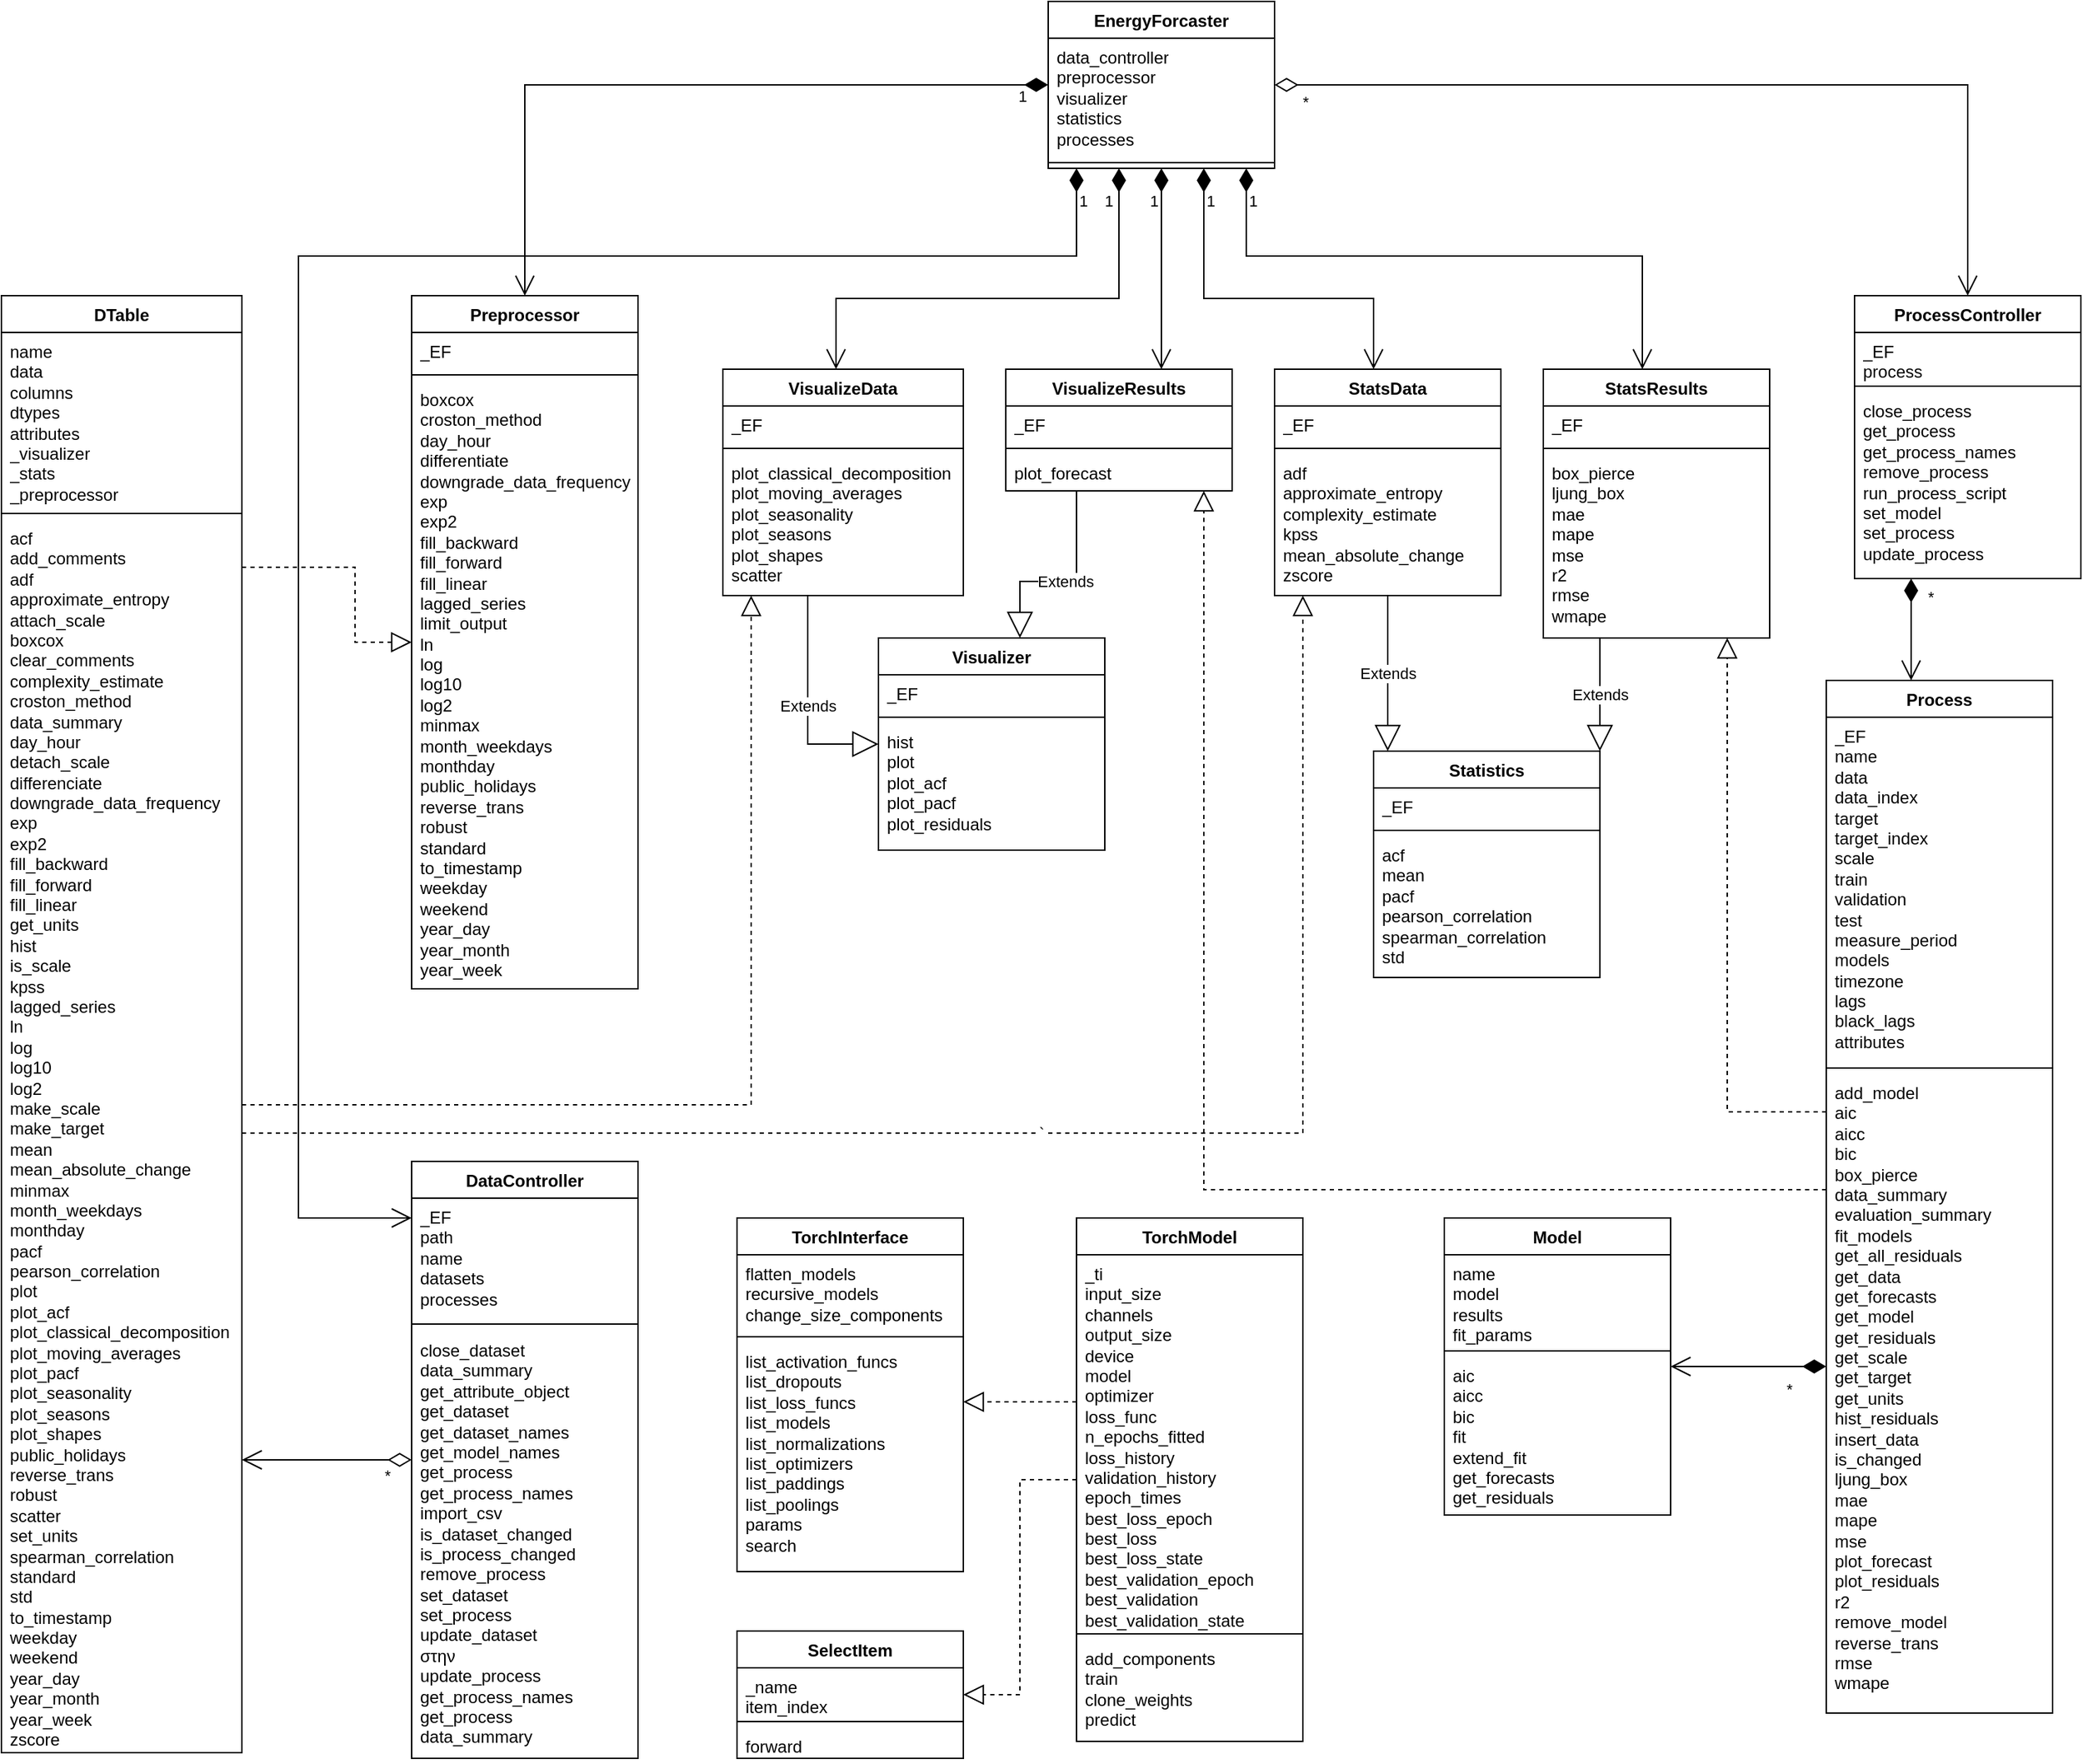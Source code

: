 <mxfile version="24.4.0" type="device">
  <diagram name="Page-1" id="c_1_GIPr5p8lcobKSvgJ">
    <mxGraphModel dx="2578" dy="2028" grid="1" gridSize="10" guides="1" tooltips="1" connect="1" arrows="1" fold="1" page="1" pageScale="1" pageWidth="850" pageHeight="1100" math="0" shadow="0">
      <root>
        <mxCell id="0" />
        <mxCell id="1" parent="0" />
        <mxCell id="y8huF5CCytRGG_Ypmc5D-1" value="EnergyForcaster" style="swimlane;fontStyle=1;align=center;verticalAlign=top;childLayout=stackLayout;horizontal=1;startSize=26;horizontalStack=0;resizeParent=1;resizeParentMax=0;resizeLast=0;collapsible=1;marginBottom=0;whiteSpace=wrap;html=1;" parent="1" vertex="1">
          <mxGeometry x="60" y="-130" width="160" height="118" as="geometry" />
        </mxCell>
        <mxCell id="y8huF5CCytRGG_Ypmc5D-2" value="data_controller&lt;br&gt;preprocessor&lt;br&gt;visualizer&lt;br&gt;statistics&lt;br&gt;processes" style="text;strokeColor=none;fillColor=none;align=left;verticalAlign=top;spacingLeft=4;spacingRight=4;overflow=hidden;rotatable=0;points=[[0,0.5],[1,0.5]];portConstraint=eastwest;whiteSpace=wrap;html=1;" parent="y8huF5CCytRGG_Ypmc5D-1" vertex="1">
          <mxGeometry y="26" width="160" height="84" as="geometry" />
        </mxCell>
        <mxCell id="y8huF5CCytRGG_Ypmc5D-3" value="" style="line;strokeWidth=1;fillColor=none;align=left;verticalAlign=middle;spacingTop=-1;spacingLeft=3;spacingRight=3;rotatable=0;labelPosition=right;points=[];portConstraint=eastwest;strokeColor=inherit;" parent="y8huF5CCytRGG_Ypmc5D-1" vertex="1">
          <mxGeometry y="110" width="160" height="8" as="geometry" />
        </mxCell>
        <mxCell id="y8huF5CCytRGG_Ypmc5D-29" value="Preprocessor" style="swimlane;fontStyle=1;align=center;verticalAlign=top;childLayout=stackLayout;horizontal=1;startSize=26;horizontalStack=0;resizeParent=1;resizeParentMax=0;resizeLast=0;collapsible=1;marginBottom=0;whiteSpace=wrap;html=1;" parent="1" vertex="1">
          <mxGeometry x="-390" y="78" width="160" height="490" as="geometry" />
        </mxCell>
        <mxCell id="y8huF5CCytRGG_Ypmc5D-30" value="_EF" style="text;strokeColor=none;fillColor=none;align=left;verticalAlign=top;spacingLeft=4;spacingRight=4;overflow=hidden;rotatable=0;points=[[0,0.5],[1,0.5]];portConstraint=eastwest;whiteSpace=wrap;html=1;" parent="y8huF5CCytRGG_Ypmc5D-29" vertex="1">
          <mxGeometry y="26" width="160" height="26" as="geometry" />
        </mxCell>
        <mxCell id="y8huF5CCytRGG_Ypmc5D-31" value="" style="line;strokeWidth=1;fillColor=none;align=left;verticalAlign=middle;spacingTop=-1;spacingLeft=3;spacingRight=3;rotatable=0;labelPosition=right;points=[];portConstraint=eastwest;strokeColor=inherit;" parent="y8huF5CCytRGG_Ypmc5D-29" vertex="1">
          <mxGeometry y="52" width="160" height="8" as="geometry" />
        </mxCell>
        <mxCell id="y8huF5CCytRGG_Ypmc5D-32" value="boxcox&lt;br&gt;croston_method&lt;br&gt;day_hour&lt;br&gt;differentiate&lt;br&gt;downgrade_data_frequency&lt;br&gt;exp&lt;br&gt;exp2&lt;br&gt;fill_backward&lt;br&gt;fill_forward&lt;br&gt;fill_linear&lt;br&gt;lagged_series&lt;br&gt;limit_output&lt;br&gt;ln&lt;br&gt;log&lt;br&gt;log10&lt;br&gt;log2&lt;br&gt;minmax&lt;br&gt;month_weekdays&lt;br&gt;monthday&lt;br&gt;public_holidays&lt;br&gt;reverse_trans&lt;br&gt;robust&lt;br&gt;standard&lt;br&gt;to_timestamp&lt;br&gt;weekday&lt;br&gt;weekend&lt;br&gt;year_day&lt;br&gt;year_month&lt;br&gt;year_week" style="text;strokeColor=none;fillColor=none;align=left;verticalAlign=top;spacingLeft=4;spacingRight=4;overflow=hidden;rotatable=0;points=[[0,0.5],[1,0.5]];portConstraint=eastwest;whiteSpace=wrap;html=1;" parent="y8huF5CCytRGG_Ypmc5D-29" vertex="1">
          <mxGeometry y="60" width="160" height="430" as="geometry" />
        </mxCell>
        <mxCell id="y8huF5CCytRGG_Ypmc5D-33" value="Model" style="swimlane;fontStyle=1;align=center;verticalAlign=top;childLayout=stackLayout;horizontal=1;startSize=26;horizontalStack=0;resizeParent=1;resizeParentMax=0;resizeLast=0;collapsible=1;marginBottom=0;whiteSpace=wrap;html=1;" parent="1" vertex="1">
          <mxGeometry x="340" y="730" width="160" height="210" as="geometry" />
        </mxCell>
        <mxCell id="y8huF5CCytRGG_Ypmc5D-34" value="name&lt;br&gt;model&lt;br&gt;results&lt;br&gt;fit_params" style="text;strokeColor=none;fillColor=none;align=left;verticalAlign=top;spacingLeft=4;spacingRight=4;overflow=hidden;rotatable=0;points=[[0,0.5],[1,0.5]];portConstraint=eastwest;whiteSpace=wrap;html=1;" parent="y8huF5CCytRGG_Ypmc5D-33" vertex="1">
          <mxGeometry y="26" width="160" height="64" as="geometry" />
        </mxCell>
        <mxCell id="y8huF5CCytRGG_Ypmc5D-35" value="" style="line;strokeWidth=1;fillColor=none;align=left;verticalAlign=middle;spacingTop=-1;spacingLeft=3;spacingRight=3;rotatable=0;labelPosition=right;points=[];portConstraint=eastwest;strokeColor=inherit;" parent="y8huF5CCytRGG_Ypmc5D-33" vertex="1">
          <mxGeometry y="90" width="160" height="8" as="geometry" />
        </mxCell>
        <mxCell id="y8huF5CCytRGG_Ypmc5D-36" value="aic&lt;br&gt;aicc&lt;br&gt;bic&lt;br&gt;fit&lt;br&gt;extend_fit&lt;br&gt;get_forecasts&lt;br&gt;get_residuals" style="text;strokeColor=none;fillColor=none;align=left;verticalAlign=top;spacingLeft=4;spacingRight=4;overflow=hidden;rotatable=0;points=[[0,0.5],[1,0.5]];portConstraint=eastwest;whiteSpace=wrap;html=1;" parent="y8huF5CCytRGG_Ypmc5D-33" vertex="1">
          <mxGeometry y="98" width="160" height="112" as="geometry" />
        </mxCell>
        <mxCell id="y8huF5CCytRGG_Ypmc5D-37" value="Visualizer" style="swimlane;fontStyle=1;align=center;verticalAlign=top;childLayout=stackLayout;horizontal=1;startSize=26;horizontalStack=0;resizeParent=1;resizeParentMax=0;resizeLast=0;collapsible=1;marginBottom=0;whiteSpace=wrap;html=1;" parent="1" vertex="1">
          <mxGeometry x="-60" y="320" width="160" height="150" as="geometry" />
        </mxCell>
        <mxCell id="y8huF5CCytRGG_Ypmc5D-38" value="_EF" style="text;strokeColor=none;fillColor=none;align=left;verticalAlign=top;spacingLeft=4;spacingRight=4;overflow=hidden;rotatable=0;points=[[0,0.5],[1,0.5]];portConstraint=eastwest;whiteSpace=wrap;html=1;" parent="y8huF5CCytRGG_Ypmc5D-37" vertex="1">
          <mxGeometry y="26" width="160" height="26" as="geometry" />
        </mxCell>
        <mxCell id="y8huF5CCytRGG_Ypmc5D-39" value="" style="line;strokeWidth=1;fillColor=none;align=left;verticalAlign=middle;spacingTop=-1;spacingLeft=3;spacingRight=3;rotatable=0;labelPosition=right;points=[];portConstraint=eastwest;strokeColor=inherit;" parent="y8huF5CCytRGG_Ypmc5D-37" vertex="1">
          <mxGeometry y="52" width="160" height="8" as="geometry" />
        </mxCell>
        <mxCell id="y8huF5CCytRGG_Ypmc5D-40" value="hist&lt;br&gt;plot&lt;br&gt;plot_acf&lt;br&gt;plot_pacf&lt;br&gt;plot_residuals" style="text;strokeColor=none;fillColor=none;align=left;verticalAlign=top;spacingLeft=4;spacingRight=4;overflow=hidden;rotatable=0;points=[[0,0.5],[1,0.5]];portConstraint=eastwest;whiteSpace=wrap;html=1;" parent="y8huF5CCytRGG_Ypmc5D-37" vertex="1">
          <mxGeometry y="60" width="160" height="90" as="geometry" />
        </mxCell>
        <mxCell id="y8huF5CCytRGG_Ypmc5D-41" value="ProcessController" style="swimlane;fontStyle=1;align=center;verticalAlign=top;childLayout=stackLayout;horizontal=1;startSize=26;horizontalStack=0;resizeParent=1;resizeParentMax=0;resizeLast=0;collapsible=1;marginBottom=0;whiteSpace=wrap;html=1;" parent="1" vertex="1">
          <mxGeometry x="630" y="78" width="160" height="200" as="geometry" />
        </mxCell>
        <mxCell id="y8huF5CCytRGG_Ypmc5D-42" value="&lt;div&gt;_EF&lt;/div&gt;&lt;div&gt;process&lt;br&gt;&lt;/div&gt;" style="text;strokeColor=none;fillColor=none;align=left;verticalAlign=top;spacingLeft=4;spacingRight=4;overflow=hidden;rotatable=0;points=[[0,0.5],[1,0.5]];portConstraint=eastwest;whiteSpace=wrap;html=1;" parent="y8huF5CCytRGG_Ypmc5D-41" vertex="1">
          <mxGeometry y="26" width="160" height="34" as="geometry" />
        </mxCell>
        <mxCell id="y8huF5CCytRGG_Ypmc5D-43" value="" style="line;strokeWidth=1;fillColor=none;align=left;verticalAlign=middle;spacingTop=-1;spacingLeft=3;spacingRight=3;rotatable=0;labelPosition=right;points=[];portConstraint=eastwest;strokeColor=inherit;" parent="y8huF5CCytRGG_Ypmc5D-41" vertex="1">
          <mxGeometry y="60" width="160" height="8" as="geometry" />
        </mxCell>
        <mxCell id="y8huF5CCytRGG_Ypmc5D-44" value="close_process&lt;br&gt;get_process&lt;br&gt;get_process_names&lt;br&gt;remove_process&lt;br&gt;run_process_script&lt;br&gt;set_model&lt;br&gt;set_process&lt;br&gt;update_process" style="text;strokeColor=none;fillColor=none;align=left;verticalAlign=top;spacingLeft=4;spacingRight=4;overflow=hidden;rotatable=0;points=[[0,0.5],[1,0.5]];portConstraint=eastwest;whiteSpace=wrap;html=1;" parent="y8huF5CCytRGG_Ypmc5D-41" vertex="1">
          <mxGeometry y="68" width="160" height="132" as="geometry" />
        </mxCell>
        <mxCell id="y8huF5CCytRGG_Ypmc5D-45" value="DataController" style="swimlane;fontStyle=1;align=center;verticalAlign=top;childLayout=stackLayout;horizontal=1;startSize=26;horizontalStack=0;resizeParent=1;resizeParentMax=0;resizeLast=0;collapsible=1;marginBottom=0;whiteSpace=wrap;html=1;" parent="1" vertex="1">
          <mxGeometry x="-390" y="690" width="160" height="422" as="geometry" />
        </mxCell>
        <mxCell id="y8huF5CCytRGG_Ypmc5D-46" value="_EF&amp;nbsp;&amp;nbsp;&amp;nbsp;&amp;nbsp;&amp;nbsp;&amp;nbsp;&amp;nbsp;&amp;nbsp;&amp;nbsp;&amp;nbsp;&amp;nbsp;&amp;nbsp;&amp;nbsp;&amp;nbsp;&amp;nbsp;&amp;nbsp;&amp;nbsp;&amp;nbsp;&amp;nbsp;&amp;nbsp;&amp;nbsp;&amp;nbsp;&amp;nbsp;&amp;nbsp;&amp;nbsp;&amp;nbsp;&amp;nbsp;&amp;nbsp;&amp;nbsp;&amp;nbsp;&amp;nbsp;&amp;nbsp;&amp;nbsp;&amp;nbsp;&amp;nbsp;&amp;nbsp; &lt;br&gt;path&amp;nbsp;&amp;nbsp;&amp;nbsp;&amp;nbsp;&amp;nbsp;&amp;nbsp;&amp;nbsp;&amp;nbsp;&amp;nbsp;&amp;nbsp;&amp;nbsp;&amp;nbsp;&amp;nbsp;&amp;nbsp;&amp;nbsp;&amp;nbsp;&amp;nbsp;&amp;nbsp;&amp;nbsp;&amp;nbsp;&amp;nbsp;&amp;nbsp;&amp;nbsp;&amp;nbsp;&amp;nbsp;&amp;nbsp;&amp;nbsp;&amp;nbsp;&amp;nbsp;&amp;nbsp;&amp;nbsp;&amp;nbsp;&amp;nbsp;&amp;nbsp;&amp;nbsp; &lt;br&gt;name&amp;nbsp;&amp;nbsp;&amp;nbsp;&amp;nbsp;&amp;nbsp;&amp;nbsp;&amp;nbsp;&amp;nbsp;&amp;nbsp;&amp;nbsp;&amp;nbsp;&amp;nbsp;&amp;nbsp;&amp;nbsp;&amp;nbsp;&amp;nbsp;&amp;nbsp;&amp;nbsp;&amp;nbsp;&amp;nbsp;&amp;nbsp;&amp;nbsp;&amp;nbsp;&amp;nbsp;&amp;nbsp;&amp;nbsp;&amp;nbsp;&amp;nbsp;&amp;nbsp;&amp;nbsp;&amp;nbsp;&amp;nbsp;&amp;nbsp; &lt;br&gt;datasets&amp;nbsp;&amp;nbsp;&amp;nbsp;&amp;nbsp;&amp;nbsp;&amp;nbsp;&amp;nbsp;&amp;nbsp;&amp;nbsp;&amp;nbsp;&amp;nbsp;&amp;nbsp;&amp;nbsp;&amp;nbsp;&amp;nbsp;&amp;nbsp;&amp;nbsp;&amp;nbsp;&amp;nbsp;&amp;nbsp;&amp;nbsp;&amp;nbsp;&amp;nbsp;&amp;nbsp;&amp;nbsp;&amp;nbsp;&amp;nbsp;&amp;nbsp; &lt;br&gt;processes" style="text;strokeColor=none;fillColor=none;align=left;verticalAlign=top;spacingLeft=4;spacingRight=4;overflow=hidden;rotatable=0;points=[[0,0.5],[1,0.5]];portConstraint=eastwest;whiteSpace=wrap;html=1;" parent="y8huF5CCytRGG_Ypmc5D-45" vertex="1">
          <mxGeometry y="26" width="160" height="84" as="geometry" />
        </mxCell>
        <mxCell id="y8huF5CCytRGG_Ypmc5D-47" value="" style="line;strokeWidth=1;fillColor=none;align=left;verticalAlign=middle;spacingTop=-1;spacingLeft=3;spacingRight=3;rotatable=0;labelPosition=right;points=[];portConstraint=eastwest;strokeColor=inherit;" parent="y8huF5CCytRGG_Ypmc5D-45" vertex="1">
          <mxGeometry y="110" width="160" height="10" as="geometry" />
        </mxCell>
        <mxCell id="y8huF5CCytRGG_Ypmc5D-48" value="close_dataset&lt;br&gt;data_summary&lt;br&gt;get_attribute_object&lt;br&gt;get_dataset&lt;br&gt;get_dataset_names&lt;br&gt;get_model_names&lt;br&gt;get_process&lt;br&gt;get_process_names&lt;br&gt;import_csv&lt;br&gt;is_dataset_changed&lt;br&gt;is_process_changed&lt;br&gt;remove_process&lt;br&gt;set_dataset&lt;br&gt;set_process&lt;br&gt;update_dataset&lt;br&gt;στην&lt;br&gt;update_process&lt;br&gt;get_process_names&lt;br&gt;get_process&lt;br&gt;data_summary" style="text;strokeColor=none;fillColor=none;align=left;verticalAlign=top;spacingLeft=4;spacingRight=4;overflow=hidden;rotatable=0;points=[[0,0.5],[1,0.5]];portConstraint=eastwest;whiteSpace=wrap;html=1;" parent="y8huF5CCytRGG_Ypmc5D-45" vertex="1">
          <mxGeometry y="120" width="160" height="302" as="geometry" />
        </mxCell>
        <mxCell id="y8huF5CCytRGG_Ypmc5D-49" value="Statistics" style="swimlane;fontStyle=1;align=center;verticalAlign=top;childLayout=stackLayout;horizontal=1;startSize=26;horizontalStack=0;resizeParent=1;resizeParentMax=0;resizeLast=0;collapsible=1;marginBottom=0;whiteSpace=wrap;html=1;direction=east;" parent="1" vertex="1">
          <mxGeometry x="290" y="400" width="160" height="160" as="geometry" />
        </mxCell>
        <mxCell id="y8huF5CCytRGG_Ypmc5D-50" value="_EF" style="text;strokeColor=none;fillColor=none;align=left;verticalAlign=top;spacingLeft=4;spacingRight=4;overflow=hidden;rotatable=0;points=[[0,0.5],[1,0.5]];portConstraint=eastwest;whiteSpace=wrap;html=1;" parent="y8huF5CCytRGG_Ypmc5D-49" vertex="1">
          <mxGeometry y="26" width="160" height="26" as="geometry" />
        </mxCell>
        <mxCell id="y8huF5CCytRGG_Ypmc5D-51" value="" style="line;strokeWidth=1;fillColor=none;align=left;verticalAlign=middle;spacingTop=-1;spacingLeft=3;spacingRight=3;rotatable=0;labelPosition=right;points=[];portConstraint=eastwest;strokeColor=inherit;" parent="y8huF5CCytRGG_Ypmc5D-49" vertex="1">
          <mxGeometry y="52" width="160" height="8" as="geometry" />
        </mxCell>
        <mxCell id="y8huF5CCytRGG_Ypmc5D-52" value="acf&lt;br&gt;mean&lt;br&gt;pacf&lt;br&gt;pearson_correlation&lt;br&gt;spearman_correlation&lt;br&gt;std" style="text;strokeColor=none;fillColor=none;align=left;verticalAlign=top;spacingLeft=4;spacingRight=4;overflow=hidden;rotatable=0;points=[[0,0.5],[1,0.5]];portConstraint=eastwest;whiteSpace=wrap;html=1;" parent="y8huF5CCytRGG_Ypmc5D-49" vertex="1">
          <mxGeometry y="60" width="160" height="100" as="geometry" />
        </mxCell>
        <mxCell id="zQrfv8bIJo7Qn_12knz9-5" value="*" style="endArrow=open;html=1;endSize=12;startArrow=diamondThin;startSize=14;startFill=0;edgeStyle=orthogonalEdgeStyle;align=left;verticalAlign=bottom;rounded=0;" parent="1" source="y8huF5CCytRGG_Ypmc5D-1" target="y8huF5CCytRGG_Ypmc5D-41" edge="1">
          <mxGeometry x="-0.944" y="-21" relative="1" as="geometry">
            <mxPoint x="450" y="170" as="sourcePoint" />
            <mxPoint x="610" y="170" as="targetPoint" />
            <mxPoint as="offset" />
          </mxGeometry>
        </mxCell>
        <mxCell id="zQrfv8bIJo7Qn_12knz9-7" value="1" style="endArrow=open;html=1;endSize=12;startArrow=diamondThin;startSize=14;startFill=1;edgeStyle=orthogonalEdgeStyle;align=left;verticalAlign=bottom;rounded=0;" parent="1" source="y8huF5CCytRGG_Ypmc5D-1" target="y8huF5CCytRGG_Ypmc5D-45" edge="1">
          <mxGeometry x="-0.953" relative="1" as="geometry">
            <mxPoint x="10" y="62.5" as="sourcePoint" />
            <mxPoint x="-150" y="62.5" as="targetPoint" />
            <mxPoint as="offset" />
            <Array as="points">
              <mxPoint x="80" y="50" />
              <mxPoint x="-470" y="50" />
              <mxPoint x="-470" y="730" />
            </Array>
          </mxGeometry>
        </mxCell>
        <mxCell id="zQrfv8bIJo7Qn_12knz9-8" value="1" style="endArrow=open;html=1;endSize=12;startArrow=diamondThin;startSize=14;startFill=1;edgeStyle=orthogonalEdgeStyle;align=left;verticalAlign=bottom;rounded=0;" parent="1" source="y8huF5CCytRGG_Ypmc5D-1" target="zQrfv8bIJo7Qn_12knz9-11" edge="1">
          <mxGeometry x="-0.549" y="-10" relative="1" as="geometry">
            <mxPoint x="133.12" y="14.832" as="sourcePoint" />
            <mxPoint x="140" y="280" as="targetPoint" />
            <mxPoint as="offset" />
            <Array as="points">
              <mxPoint x="140" y="100" />
              <mxPoint x="140" y="100" />
            </Array>
          </mxGeometry>
        </mxCell>
        <mxCell id="zQrfv8bIJo7Qn_12knz9-9" value="1" style="endArrow=open;html=1;endSize=12;startArrow=diamondThin;startSize=14;startFill=1;edgeStyle=orthogonalEdgeStyle;align=left;verticalAlign=bottom;rounded=0;" parent="1" source="y8huF5CCytRGG_Ypmc5D-1" target="zQrfv8bIJo7Qn_12knz9-25" edge="1">
          <mxGeometry x="-0.814" y="-12" relative="1" as="geometry">
            <mxPoint x="112" y="-10" as="sourcePoint" />
            <mxPoint x="-60" y="280" as="targetPoint" />
            <mxPoint as="offset" />
            <Array as="points">
              <mxPoint x="110" y="80" />
              <mxPoint x="-90" y="80" />
            </Array>
          </mxGeometry>
        </mxCell>
        <mxCell id="zQrfv8bIJo7Qn_12knz9-10" value="&lt;div&gt;*&lt;/div&gt;" style="endArrow=open;html=1;endSize=12;startArrow=diamondThin;startSize=14;startFill=1;edgeStyle=orthogonalEdgeStyle;align=left;verticalAlign=bottom;rounded=0;" parent="1" source="O-K_cenwY4bgHKEasBOe-5" target="y8huF5CCytRGG_Ypmc5D-33" edge="1">
          <mxGeometry x="-0.455" y="25" relative="1" as="geometry">
            <mxPoint x="720" y="290" as="sourcePoint" />
            <mxPoint x="560" y="290" as="targetPoint" />
            <mxPoint as="offset" />
            <Array as="points">
              <mxPoint x="590" y="835" />
              <mxPoint x="590" y="835" />
            </Array>
          </mxGeometry>
        </mxCell>
        <mxCell id="zQrfv8bIJo7Qn_12knz9-11" value="VisualizeResults" style="swimlane;fontStyle=1;align=center;verticalAlign=top;childLayout=stackLayout;horizontal=1;startSize=26;horizontalStack=0;resizeParent=1;resizeParentMax=0;resizeLast=0;collapsible=1;marginBottom=0;whiteSpace=wrap;html=1;" parent="1" vertex="1">
          <mxGeometry x="30" y="130" width="160" height="86" as="geometry" />
        </mxCell>
        <mxCell id="zQrfv8bIJo7Qn_12knz9-12" value="_EF" style="text;strokeColor=none;fillColor=none;align=left;verticalAlign=top;spacingLeft=4;spacingRight=4;overflow=hidden;rotatable=0;points=[[0,0.5],[1,0.5]];portConstraint=eastwest;whiteSpace=wrap;html=1;" parent="zQrfv8bIJo7Qn_12knz9-11" vertex="1">
          <mxGeometry y="26" width="160" height="26" as="geometry" />
        </mxCell>
        <mxCell id="zQrfv8bIJo7Qn_12knz9-13" value="" style="line;strokeWidth=1;fillColor=none;align=left;verticalAlign=middle;spacingTop=-1;spacingLeft=3;spacingRight=3;rotatable=0;labelPosition=right;points=[];portConstraint=eastwest;strokeColor=inherit;" parent="zQrfv8bIJo7Qn_12knz9-11" vertex="1">
          <mxGeometry y="52" width="160" height="8" as="geometry" />
        </mxCell>
        <mxCell id="zQrfv8bIJo7Qn_12knz9-14" value="plot_forecast" style="text;strokeColor=none;fillColor=none;align=left;verticalAlign=top;spacingLeft=4;spacingRight=4;overflow=hidden;rotatable=0;points=[[0,0.5],[1,0.5]];portConstraint=eastwest;whiteSpace=wrap;html=1;" parent="zQrfv8bIJo7Qn_12knz9-11" vertex="1">
          <mxGeometry y="60" width="160" height="26" as="geometry" />
        </mxCell>
        <mxCell id="zQrfv8bIJo7Qn_12knz9-16" value="1" style="endArrow=open;html=1;endSize=12;startArrow=diamondThin;startSize=14;startFill=1;edgeStyle=orthogonalEdgeStyle;align=left;verticalAlign=bottom;rounded=0;" parent="1" source="y8huF5CCytRGG_Ypmc5D-1" target="y8huF5CCytRGG_Ypmc5D-29" edge="1">
          <mxGeometry x="-0.909" y="17" relative="1" as="geometry">
            <mxPoint x="60" y="1.0" as="sourcePoint" />
            <mxPoint x="-580" y="260" as="targetPoint" />
            <mxPoint as="offset" />
          </mxGeometry>
        </mxCell>
        <mxCell id="zQrfv8bIJo7Qn_12knz9-17" value="StatsResults" style="swimlane;fontStyle=1;align=center;verticalAlign=top;childLayout=stackLayout;horizontal=1;startSize=26;horizontalStack=0;resizeParent=1;resizeParentMax=0;resizeLast=0;collapsible=1;marginBottom=0;whiteSpace=wrap;html=1;" parent="1" vertex="1">
          <mxGeometry x="410" y="130" width="160" height="190" as="geometry" />
        </mxCell>
        <mxCell id="zQrfv8bIJo7Qn_12knz9-18" value="_EF" style="text;strokeColor=none;fillColor=none;align=left;verticalAlign=top;spacingLeft=4;spacingRight=4;overflow=hidden;rotatable=0;points=[[0,0.5],[1,0.5]];portConstraint=eastwest;whiteSpace=wrap;html=1;" parent="zQrfv8bIJo7Qn_12knz9-17" vertex="1">
          <mxGeometry y="26" width="160" height="26" as="geometry" />
        </mxCell>
        <mxCell id="zQrfv8bIJo7Qn_12knz9-19" value="" style="line;strokeWidth=1;fillColor=none;align=left;verticalAlign=middle;spacingTop=-1;spacingLeft=3;spacingRight=3;rotatable=0;labelPosition=right;points=[];portConstraint=eastwest;strokeColor=inherit;" parent="zQrfv8bIJo7Qn_12knz9-17" vertex="1">
          <mxGeometry y="52" width="160" height="8" as="geometry" />
        </mxCell>
        <mxCell id="zQrfv8bIJo7Qn_12knz9-20" value="box_pierce&lt;br&gt;ljung_box&lt;br&gt;mae&lt;br&gt;mape&lt;br&gt;mse&lt;br&gt;r2&lt;br&gt;rmse&lt;br&gt;wmape" style="text;strokeColor=none;fillColor=none;align=left;verticalAlign=top;spacingLeft=4;spacingRight=4;overflow=hidden;rotatable=0;points=[[0,0.5],[1,0.5]];portConstraint=eastwest;whiteSpace=wrap;html=1;" parent="zQrfv8bIJo7Qn_12knz9-17" vertex="1">
          <mxGeometry y="60" width="160" height="130" as="geometry" />
        </mxCell>
        <mxCell id="zQrfv8bIJo7Qn_12knz9-23" value="Extends" style="endArrow=block;endSize=16;endFill=0;html=1;rounded=0;edgeStyle=orthogonalEdgeStyle;" parent="1" source="zQrfv8bIJo7Qn_12knz9-20" target="y8huF5CCytRGG_Ypmc5D-49" edge="1">
          <mxGeometry width="160" relative="1" as="geometry">
            <mxPoint x="480" y="380" as="sourcePoint" />
            <mxPoint x="180" y="360" as="targetPoint" />
            <Array as="points">
              <mxPoint x="410" y="300" />
              <mxPoint x="410" y="300" />
            </Array>
          </mxGeometry>
        </mxCell>
        <mxCell id="zQrfv8bIJo7Qn_12knz9-24" value="Extends" style="endArrow=block;endSize=16;endFill=0;html=1;rounded=0;edgeStyle=orthogonalEdgeStyle;" parent="1" source="zQrfv8bIJo7Qn_12knz9-11" target="y8huF5CCytRGG_Ypmc5D-37" edge="1">
          <mxGeometry width="160" relative="1" as="geometry">
            <mxPoint x="80" y="380" as="sourcePoint" />
            <mxPoint x="180" y="360" as="targetPoint" />
            <Array as="points">
              <mxPoint x="80" y="280" />
              <mxPoint x="40" y="280" />
            </Array>
          </mxGeometry>
        </mxCell>
        <mxCell id="zQrfv8bIJo7Qn_12knz9-25" value="VisualizeData" style="swimlane;fontStyle=1;align=center;verticalAlign=top;childLayout=stackLayout;horizontal=1;startSize=26;horizontalStack=0;resizeParent=1;resizeParentMax=0;resizeLast=0;collapsible=1;marginBottom=0;whiteSpace=wrap;html=1;" parent="1" vertex="1">
          <mxGeometry x="-170" y="130" width="170" height="160" as="geometry" />
        </mxCell>
        <mxCell id="zQrfv8bIJo7Qn_12knz9-26" value="_EF" style="text;strokeColor=none;fillColor=none;align=left;verticalAlign=top;spacingLeft=4;spacingRight=4;overflow=hidden;rotatable=0;points=[[0,0.5],[1,0.5]];portConstraint=eastwest;whiteSpace=wrap;html=1;" parent="zQrfv8bIJo7Qn_12knz9-25" vertex="1">
          <mxGeometry y="26" width="170" height="26" as="geometry" />
        </mxCell>
        <mxCell id="zQrfv8bIJo7Qn_12knz9-27" value="" style="line;strokeWidth=1;fillColor=none;align=left;verticalAlign=middle;spacingTop=-1;spacingLeft=3;spacingRight=3;rotatable=0;labelPosition=right;points=[];portConstraint=eastwest;strokeColor=inherit;" parent="zQrfv8bIJo7Qn_12knz9-25" vertex="1">
          <mxGeometry y="52" width="170" height="8" as="geometry" />
        </mxCell>
        <mxCell id="zQrfv8bIJo7Qn_12knz9-28" value="plot_classical_decomposition&lt;br&gt;plot_moving_averages&lt;br&gt;plot_seasonality&lt;br&gt;plot_seasons&lt;br&gt;plot_shapes&lt;br&gt;scatter" style="text;strokeColor=none;fillColor=none;align=left;verticalAlign=top;spacingLeft=4;spacingRight=4;overflow=hidden;rotatable=0;points=[[0,0.5],[1,0.5]];portConstraint=eastwest;whiteSpace=wrap;html=1;" parent="zQrfv8bIJo7Qn_12knz9-25" vertex="1">
          <mxGeometry y="60" width="170" height="100" as="geometry" />
        </mxCell>
        <mxCell id="zQrfv8bIJo7Qn_12knz9-29" value="StatsData" style="swimlane;fontStyle=1;align=center;verticalAlign=top;childLayout=stackLayout;horizontal=1;startSize=26;horizontalStack=0;resizeParent=1;resizeParentMax=0;resizeLast=0;collapsible=1;marginBottom=0;whiteSpace=wrap;html=1;" parent="1" vertex="1">
          <mxGeometry x="220" y="130" width="160" height="160" as="geometry" />
        </mxCell>
        <mxCell id="zQrfv8bIJo7Qn_12knz9-30" value="_EF" style="text;strokeColor=none;fillColor=none;align=left;verticalAlign=top;spacingLeft=4;spacingRight=4;overflow=hidden;rotatable=0;points=[[0,0.5],[1,0.5]];portConstraint=eastwest;whiteSpace=wrap;html=1;" parent="zQrfv8bIJo7Qn_12knz9-29" vertex="1">
          <mxGeometry y="26" width="160" height="26" as="geometry" />
        </mxCell>
        <mxCell id="zQrfv8bIJo7Qn_12knz9-31" value="" style="line;strokeWidth=1;fillColor=none;align=left;verticalAlign=middle;spacingTop=-1;spacingLeft=3;spacingRight=3;rotatable=0;labelPosition=right;points=[];portConstraint=eastwest;strokeColor=inherit;" parent="zQrfv8bIJo7Qn_12knz9-29" vertex="1">
          <mxGeometry y="52" width="160" height="8" as="geometry" />
        </mxCell>
        <mxCell id="zQrfv8bIJo7Qn_12knz9-32" value="adf&lt;br&gt;approximate_entropy&lt;br&gt;complexity_estimate&lt;br&gt;kpss&lt;br&gt;mean_absolute_change&lt;br&gt;zscore" style="text;strokeColor=none;fillColor=none;align=left;verticalAlign=top;spacingLeft=4;spacingRight=4;overflow=hidden;rotatable=0;points=[[0,0.5],[1,0.5]];portConstraint=eastwest;whiteSpace=wrap;html=1;" parent="zQrfv8bIJo7Qn_12knz9-29" vertex="1">
          <mxGeometry y="60" width="160" height="100" as="geometry" />
        </mxCell>
        <mxCell id="zQrfv8bIJo7Qn_12knz9-33" value="Extends" style="endArrow=block;endSize=16;endFill=0;html=1;rounded=0;edgeStyle=orthogonalEdgeStyle;" parent="1" source="zQrfv8bIJo7Qn_12knz9-28" target="y8huF5CCytRGG_Ypmc5D-37" edge="1">
          <mxGeometry width="160" relative="1" as="geometry">
            <mxPoint x="-110" y="380" as="sourcePoint" />
            <mxPoint x="-80" y="490" as="targetPoint" />
            <Array as="points">
              <mxPoint x="-110" y="395" />
            </Array>
          </mxGeometry>
        </mxCell>
        <mxCell id="zQrfv8bIJo7Qn_12knz9-34" value="Extends" style="endArrow=block;endSize=16;endFill=0;html=1;rounded=0;edgeStyle=orthogonalEdgeStyle;" parent="1" source="zQrfv8bIJo7Qn_12knz9-32" target="y8huF5CCytRGG_Ypmc5D-49" edge="1">
          <mxGeometry width="160" relative="1" as="geometry">
            <mxPoint x="351" y="380" as="sourcePoint" />
            <mxPoint x="312" y="550" as="targetPoint" />
            <Array as="points">
              <mxPoint x="310" y="240" />
              <mxPoint x="310" y="240" />
            </Array>
          </mxGeometry>
        </mxCell>
        <mxCell id="zQrfv8bIJo7Qn_12knz9-35" value="" style="endArrow=block;dashed=1;endFill=0;endSize=12;html=1;rounded=0;edgeStyle=orthogonalEdgeStyle;" parent="1" source="O-K_cenwY4bgHKEasBOe-5" target="zQrfv8bIJo7Qn_12knz9-17" edge="1">
          <mxGeometry width="160" relative="1" as="geometry">
            <mxPoint x="630" y="719" as="sourcePoint" />
            <mxPoint x="220" y="670" as="targetPoint" />
            <Array as="points">
              <mxPoint x="540" y="655" />
            </Array>
          </mxGeometry>
        </mxCell>
        <mxCell id="zQrfv8bIJo7Qn_12knz9-36" value="" style="endArrow=block;dashed=1;endFill=0;endSize=12;html=1;rounded=0;edgeStyle=orthogonalEdgeStyle;" parent="1" source="O-K_cenwY4bgHKEasBOe-5" target="zQrfv8bIJo7Qn_12knz9-11" edge="1">
          <mxGeometry width="160" relative="1" as="geometry">
            <mxPoint x="630" y="753" as="sourcePoint" />
            <mxPoint x="240" y="710" as="targetPoint" />
            <Array as="points">
              <mxPoint x="170" y="710" />
            </Array>
          </mxGeometry>
        </mxCell>
        <mxCell id="R5_TQleaGKkZz5yxFnMG-2" value="DTable" style="swimlane;fontStyle=1;align=center;verticalAlign=top;childLayout=stackLayout;horizontal=1;startSize=26;horizontalStack=0;resizeParent=1;resizeParentMax=0;resizeLast=0;collapsible=1;marginBottom=0;whiteSpace=wrap;html=1;" parent="1" vertex="1">
          <mxGeometry x="-680" y="78" width="170" height="1030" as="geometry">
            <mxRectangle x="-585" y="600" width="80" height="30" as="alternateBounds" />
          </mxGeometry>
        </mxCell>
        <mxCell id="R5_TQleaGKkZz5yxFnMG-3" value="name&lt;br&gt;data&lt;br&gt;columns&lt;br&gt;dtypes&lt;br&gt;attributes&lt;br&gt;_visualizer&lt;br&gt;_stats&lt;br&gt;_preprocessor" style="text;strokeColor=none;fillColor=none;align=left;verticalAlign=top;spacingLeft=4;spacingRight=4;overflow=hidden;rotatable=0;points=[[0,0.5],[1,0.5]];portConstraint=eastwest;whiteSpace=wrap;html=1;" parent="R5_TQleaGKkZz5yxFnMG-2" vertex="1">
          <mxGeometry y="26" width="170" height="124" as="geometry" />
        </mxCell>
        <mxCell id="R5_TQleaGKkZz5yxFnMG-4" value="" style="line;strokeWidth=1;fillColor=none;align=left;verticalAlign=middle;spacingTop=-1;spacingLeft=3;spacingRight=3;rotatable=0;labelPosition=right;points=[];portConstraint=eastwest;strokeColor=inherit;" parent="R5_TQleaGKkZz5yxFnMG-2" vertex="1">
          <mxGeometry y="150" width="170" height="8" as="geometry" />
        </mxCell>
        <mxCell id="R5_TQleaGKkZz5yxFnMG-5" value="acf&lt;br&gt;add_comments&lt;br&gt;adf&lt;br&gt;approximate_entropy&lt;br&gt;attach_scale&lt;br&gt;boxcox&lt;br&gt;clear_comments&lt;br&gt;complexity_estimate&lt;br&gt;croston_method&lt;br&gt;data_summary&lt;br&gt;day_hour&lt;br&gt;detach_scale&lt;br&gt;differenciate&lt;br&gt;downgrade_data_frequency&lt;br&gt;exp&lt;br&gt;exp2&lt;br&gt;fill_backward&lt;br&gt;fill_forward&lt;br&gt;fill_linear&lt;br&gt;get_units&lt;br&gt;hist&lt;br&gt;is_scale&lt;br&gt;kpss&lt;br&gt;lagged_series&lt;br&gt;ln&lt;br&gt;log&lt;br&gt;log10&lt;br&gt;log2&lt;br&gt;make_scale&lt;br&gt;make_target&lt;br&gt;mean&lt;br&gt;mean_absolute_change&lt;br&gt;minmax&lt;br&gt;month_weekdays&lt;br&gt;monthday&lt;br&gt;pacf&lt;br&gt;pearson_correlation&lt;br&gt;plot&lt;br&gt;plot_acf&lt;br&gt;plot_classical_decomposition&lt;br&gt;plot_moving_averages&lt;br&gt;plot_pacf&lt;br&gt;plot_seasonality&lt;br&gt;plot_seasons&lt;br&gt;plot_shapes&lt;br&gt;public_holidays&lt;br&gt;reverse_trans&lt;br&gt;robust&lt;br&gt;scatter&lt;br&gt;set_units&lt;br&gt;spearman_correlation&lt;br&gt;standard&lt;br&gt;std&lt;br&gt;to_timestamp&lt;br&gt;weekday&lt;br&gt;weekend&lt;br&gt;year_day&lt;br&gt;year_month&lt;br&gt;year_week&lt;br&gt;zscore" style="text;strokeColor=none;fillColor=none;align=left;verticalAlign=top;spacingLeft=4;spacingRight=4;overflow=hidden;rotatable=0;points=[[0,0.5],[1,0.5]];portConstraint=eastwest;whiteSpace=wrap;html=1;" parent="R5_TQleaGKkZz5yxFnMG-2" vertex="1">
          <mxGeometry y="158" width="170" height="872" as="geometry" />
        </mxCell>
        <mxCell id="R5_TQleaGKkZz5yxFnMG-6" value="" style="endArrow=block;dashed=1;endFill=0;endSize=12;html=1;rounded=0;edgeStyle=orthogonalEdgeStyle;" parent="1" source="R5_TQleaGKkZz5yxFnMG-2" edge="1" target="y8huF5CCytRGG_Ypmc5D-29">
          <mxGeometry width="160" relative="1" as="geometry">
            <mxPoint x="-330" y="530" as="sourcePoint" />
            <mxPoint x="-300" y="300" as="targetPoint" />
            <Array as="points">
              <mxPoint x="-430" y="270" />
            </Array>
          </mxGeometry>
        </mxCell>
        <mxCell id="R5_TQleaGKkZz5yxFnMG-7" value="*" style="endArrow=open;html=1;endSize=12;startArrow=diamondThin;startSize=14;startFill=0;edgeStyle=orthogonalEdgeStyle;align=left;verticalAlign=bottom;rounded=0;" parent="1" source="y8huF5CCytRGG_Ypmc5D-45" target="R5_TQleaGKkZz5yxFnMG-2" edge="1">
          <mxGeometry x="-0.647" y="20" relative="1" as="geometry">
            <mxPoint x="-530" y="170" as="sourcePoint" />
            <mxPoint x="570" y="136" as="targetPoint" />
            <mxPoint as="offset" />
            <Array as="points">
              <mxPoint x="-520" y="810" />
              <mxPoint x="-520" y="810" />
            </Array>
          </mxGeometry>
        </mxCell>
        <mxCell id="R5_TQleaGKkZz5yxFnMG-8" value="`" style="endArrow=block;dashed=1;endFill=0;endSize=12;html=1;rounded=0;edgeStyle=orthogonalEdgeStyle;" parent="1" source="R5_TQleaGKkZz5yxFnMG-2" target="zQrfv8bIJo7Qn_12knz9-29" edge="1">
          <mxGeometry width="160" relative="1" as="geometry">
            <mxPoint x="-439" y="290" as="sourcePoint" />
            <mxPoint x="320.96" y="238.968" as="targetPoint" />
            <Array as="points">
              <mxPoint x="240" y="670" />
            </Array>
          </mxGeometry>
        </mxCell>
        <mxCell id="R5_TQleaGKkZz5yxFnMG-9" value="" style="endArrow=block;dashed=1;endFill=0;endSize=12;html=1;rounded=0;edgeStyle=orthogonalEdgeStyle;" parent="1" source="R5_TQleaGKkZz5yxFnMG-2" edge="1" target="zQrfv8bIJo7Qn_12knz9-25">
          <mxGeometry width="160" relative="1" as="geometry">
            <mxPoint x="-440" y="650" as="sourcePoint" />
            <mxPoint x="-135" y="293" as="targetPoint" />
            <Array as="points">
              <mxPoint x="-150" y="650" />
            </Array>
          </mxGeometry>
        </mxCell>
        <mxCell id="O-K_cenwY4bgHKEasBOe-1" value="1" style="endArrow=open;html=1;endSize=12;startArrow=diamondThin;startSize=14;startFill=1;edgeStyle=orthogonalEdgeStyle;align=left;verticalAlign=bottom;rounded=0;" edge="1" parent="1" source="y8huF5CCytRGG_Ypmc5D-1" target="zQrfv8bIJo7Qn_12knz9-29">
          <mxGeometry x="-0.756" relative="1" as="geometry">
            <mxPoint x="168.96" y="14.832" as="sourcePoint" />
            <mxPoint x="150" y="302" as="targetPoint" />
            <mxPoint as="offset" />
            <Array as="points">
              <mxPoint x="170" y="80" />
              <mxPoint x="290" y="80" />
            </Array>
          </mxGeometry>
        </mxCell>
        <mxCell id="O-K_cenwY4bgHKEasBOe-2" value="1" style="endArrow=open;html=1;endSize=12;startArrow=diamondThin;startSize=14;startFill=1;edgeStyle=orthogonalEdgeStyle;align=left;verticalAlign=bottom;rounded=0;" edge="1" parent="1" source="y8huF5CCytRGG_Ypmc5D-1" target="zQrfv8bIJo7Qn_12knz9-17">
          <mxGeometry x="-0.848" relative="1" as="geometry">
            <mxPoint x="200" y="14.0" as="sourcePoint" />
            <mxPoint x="321" y="298" as="targetPoint" />
            <mxPoint as="offset" />
            <Array as="points">
              <mxPoint x="200" y="50" />
              <mxPoint x="480" y="50" />
            </Array>
          </mxGeometry>
        </mxCell>
        <mxCell id="O-K_cenwY4bgHKEasBOe-5" value="Process" style="swimlane;fontStyle=1;align=center;verticalAlign=top;childLayout=stackLayout;horizontal=1;startSize=26;horizontalStack=0;resizeParent=1;resizeParentMax=0;resizeLast=0;collapsible=1;marginBottom=0;whiteSpace=wrap;html=1;" vertex="1" parent="1">
          <mxGeometry x="610" y="350" width="160" height="730" as="geometry" />
        </mxCell>
        <mxCell id="O-K_cenwY4bgHKEasBOe-6" value="_EF&lt;br&gt;name&lt;br&gt;data&lt;br&gt;data_index&lt;br&gt;target&lt;br&gt;target_index&lt;br&gt;scale&lt;br&gt;train&lt;br&gt;validation&lt;br&gt;test&lt;br&gt;measure_period&lt;br&gt;models&lt;br&gt;timezone&lt;br&gt;lags&lt;br&gt;black_lags&lt;br&gt;attributes" style="text;strokeColor=none;fillColor=none;align=left;verticalAlign=top;spacingLeft=4;spacingRight=4;overflow=hidden;rotatable=0;points=[[0,0.5],[1,0.5]];portConstraint=eastwest;whiteSpace=wrap;html=1;" vertex="1" parent="O-K_cenwY4bgHKEasBOe-5">
          <mxGeometry y="26" width="160" height="244" as="geometry" />
        </mxCell>
        <mxCell id="O-K_cenwY4bgHKEasBOe-7" value="" style="line;strokeWidth=1;fillColor=none;align=left;verticalAlign=middle;spacingTop=-1;spacingLeft=3;spacingRight=3;rotatable=0;labelPosition=right;points=[];portConstraint=eastwest;strokeColor=inherit;" vertex="1" parent="O-K_cenwY4bgHKEasBOe-5">
          <mxGeometry y="270" width="160" height="8" as="geometry" />
        </mxCell>
        <mxCell id="O-K_cenwY4bgHKEasBOe-8" value="add_model&lt;br&gt;aic&lt;br&gt;aicc&lt;br&gt;bic&lt;br&gt;box_pierce&lt;br&gt;data_summary&lt;br&gt;evaluation_summary&lt;br&gt;fit_models&lt;br&gt;get_all_residuals&lt;br&gt;get_data&lt;br&gt;get_forecasts&lt;br&gt;get_model&lt;br&gt;get_residuals&lt;br&gt;get_scale&lt;br&gt;get_target&lt;br&gt;get_units&lt;br&gt;hist_residuals&lt;br&gt;insert_data&lt;br&gt;is_changed&lt;br&gt;ljung_box&lt;br&gt;mae&lt;br&gt;mape&lt;br&gt;mse&lt;br&gt;plot_forecast&lt;br&gt;plot_residuals&lt;br&gt;r2&lt;br&gt;remove_model&lt;br&gt;reverse_trans&lt;br&gt;rmse&lt;br&gt;wmape" style="text;strokeColor=none;fillColor=none;align=left;verticalAlign=top;spacingLeft=4;spacingRight=4;overflow=hidden;rotatable=0;points=[[0,0.5],[1,0.5]];portConstraint=eastwest;whiteSpace=wrap;html=1;" vertex="1" parent="O-K_cenwY4bgHKEasBOe-5">
          <mxGeometry y="278" width="160" height="452" as="geometry" />
        </mxCell>
        <mxCell id="O-K_cenwY4bgHKEasBOe-9" value="&lt;div&gt;*&lt;/div&gt;" style="endArrow=open;html=1;endSize=12;startArrow=diamondThin;startSize=14;startFill=1;edgeStyle=orthogonalEdgeStyle;align=left;verticalAlign=bottom;rounded=0;" edge="1" parent="1" source="y8huF5CCytRGG_Ypmc5D-41" target="O-K_cenwY4bgHKEasBOe-5">
          <mxGeometry x="-0.389" y="10" relative="1" as="geometry">
            <mxPoint x="780" y="174" as="sourcePoint" />
            <mxPoint x="920" y="300" as="targetPoint" />
            <mxPoint as="offset" />
            <Array as="points">
              <mxPoint x="670" y="280" />
              <mxPoint x="670" y="280" />
            </Array>
          </mxGeometry>
        </mxCell>
        <mxCell id="O-K_cenwY4bgHKEasBOe-11" value="&lt;div&gt;TorchInterface&lt;/div&gt;" style="swimlane;fontStyle=1;align=center;verticalAlign=top;childLayout=stackLayout;horizontal=1;startSize=26;horizontalStack=0;resizeParent=1;resizeParentMax=0;resizeLast=0;collapsible=1;marginBottom=0;whiteSpace=wrap;html=1;" vertex="1" parent="1">
          <mxGeometry x="-160" y="730" width="160" height="250" as="geometry" />
        </mxCell>
        <mxCell id="O-K_cenwY4bgHKEasBOe-12" value="flatten_models&lt;br&gt;recursive_models&lt;br&gt;change_size_components" style="text;strokeColor=none;fillColor=none;align=left;verticalAlign=top;spacingLeft=4;spacingRight=4;overflow=hidden;rotatable=0;points=[[0,0.5],[1,0.5]];portConstraint=eastwest;whiteSpace=wrap;html=1;" vertex="1" parent="O-K_cenwY4bgHKEasBOe-11">
          <mxGeometry y="26" width="160" height="54" as="geometry" />
        </mxCell>
        <mxCell id="O-K_cenwY4bgHKEasBOe-13" value="" style="line;strokeWidth=1;fillColor=none;align=left;verticalAlign=middle;spacingTop=-1;spacingLeft=3;spacingRight=3;rotatable=0;labelPosition=right;points=[];portConstraint=eastwest;strokeColor=inherit;" vertex="1" parent="O-K_cenwY4bgHKEasBOe-11">
          <mxGeometry y="80" width="160" height="8" as="geometry" />
        </mxCell>
        <mxCell id="O-K_cenwY4bgHKEasBOe-14" value="list_activation_funcs&lt;br&gt;list_dropouts&lt;br&gt;list_loss_funcs&lt;br&gt;list_models&lt;br&gt;list_normalizations&lt;br&gt;list_optimizers&lt;br&gt;list_paddings&lt;br&gt;list_poolings&lt;br&gt;params&lt;br&gt;search" style="text;strokeColor=none;fillColor=none;align=left;verticalAlign=top;spacingLeft=4;spacingRight=4;overflow=hidden;rotatable=0;points=[[0,0.5],[1,0.5]];portConstraint=eastwest;whiteSpace=wrap;html=1;" vertex="1" parent="O-K_cenwY4bgHKEasBOe-11">
          <mxGeometry y="88" width="160" height="162" as="geometry" />
        </mxCell>
        <mxCell id="O-K_cenwY4bgHKEasBOe-15" value="&lt;div&gt;TorchModel&lt;/div&gt;" style="swimlane;fontStyle=1;align=center;verticalAlign=top;childLayout=stackLayout;horizontal=1;startSize=26;horizontalStack=0;resizeParent=1;resizeParentMax=0;resizeLast=0;collapsible=1;marginBottom=0;whiteSpace=wrap;html=1;" vertex="1" parent="1">
          <mxGeometry x="80" y="730" width="160" height="370" as="geometry" />
        </mxCell>
        <mxCell id="O-K_cenwY4bgHKEasBOe-16" value="_ti&lt;br&gt;input_size&lt;br&gt;channels&lt;br&gt;output_size&lt;br&gt;device&lt;br&gt;model&lt;br&gt;optimizer&lt;br&gt;loss_func&lt;br&gt;n_epochs_fitted&lt;br&gt;loss_history&lt;br&gt;validation_history&lt;br&gt;epoch_times&lt;br&gt;best_loss_epoch&lt;br&gt;best_loss&lt;br&gt;best_loss_state&lt;br&gt;best_validation_epoch&lt;br&gt;best_validation&lt;br&gt;best_validation_state" style="text;strokeColor=none;fillColor=none;align=left;verticalAlign=top;spacingLeft=4;spacingRight=4;overflow=hidden;rotatable=0;points=[[0,0.5],[1,0.5]];portConstraint=eastwest;whiteSpace=wrap;html=1;" vertex="1" parent="O-K_cenwY4bgHKEasBOe-15">
          <mxGeometry y="26" width="160" height="264" as="geometry" />
        </mxCell>
        <mxCell id="O-K_cenwY4bgHKEasBOe-17" value="" style="line;strokeWidth=1;fillColor=none;align=left;verticalAlign=middle;spacingTop=-1;spacingLeft=3;spacingRight=3;rotatable=0;labelPosition=right;points=[];portConstraint=eastwest;strokeColor=inherit;" vertex="1" parent="O-K_cenwY4bgHKEasBOe-15">
          <mxGeometry y="290" width="160" height="8" as="geometry" />
        </mxCell>
        <mxCell id="O-K_cenwY4bgHKEasBOe-18" value="add_components&lt;br&gt;train&lt;br&gt;clone_weights&lt;br&gt;predict" style="text;strokeColor=none;fillColor=none;align=left;verticalAlign=top;spacingLeft=4;spacingRight=4;overflow=hidden;rotatable=0;points=[[0,0.5],[1,0.5]];portConstraint=eastwest;whiteSpace=wrap;html=1;" vertex="1" parent="O-K_cenwY4bgHKEasBOe-15">
          <mxGeometry y="298" width="160" height="72" as="geometry" />
        </mxCell>
        <mxCell id="O-K_cenwY4bgHKEasBOe-19" value="" style="endArrow=block;dashed=1;endFill=0;endSize=12;html=1;rounded=0;edgeStyle=orthogonalEdgeStyle;" edge="1" parent="1" source="O-K_cenwY4bgHKEasBOe-15" target="O-K_cenwY4bgHKEasBOe-11">
          <mxGeometry width="160" relative="1" as="geometry">
            <mxPoint x="620" y="720" as="sourcePoint" />
            <mxPoint x="180" y="226" as="targetPoint" />
            <Array as="points">
              <mxPoint x="30" y="860" />
              <mxPoint x="30" y="860" />
            </Array>
          </mxGeometry>
        </mxCell>
        <mxCell id="O-K_cenwY4bgHKEasBOe-20" value="SelectItem" style="swimlane;fontStyle=1;align=center;verticalAlign=top;childLayout=stackLayout;horizontal=1;startSize=26;horizontalStack=0;resizeParent=1;resizeParentMax=0;resizeLast=0;collapsible=1;marginBottom=0;whiteSpace=wrap;html=1;" vertex="1" parent="1">
          <mxGeometry x="-160" y="1022" width="160" height="90" as="geometry" />
        </mxCell>
        <mxCell id="O-K_cenwY4bgHKEasBOe-21" value="&lt;div&gt;_name&lt;/div&gt;&lt;div&gt;item_index&lt;/div&gt;" style="text;strokeColor=none;fillColor=none;align=left;verticalAlign=top;spacingLeft=4;spacingRight=4;overflow=hidden;rotatable=0;points=[[0,0.5],[1,0.5]];portConstraint=eastwest;whiteSpace=wrap;html=1;" vertex="1" parent="O-K_cenwY4bgHKEasBOe-20">
          <mxGeometry y="26" width="160" height="34" as="geometry" />
        </mxCell>
        <mxCell id="O-K_cenwY4bgHKEasBOe-22" value="" style="line;strokeWidth=1;fillColor=none;align=left;verticalAlign=middle;spacingTop=-1;spacingLeft=3;spacingRight=3;rotatable=0;labelPosition=right;points=[];portConstraint=eastwest;strokeColor=inherit;" vertex="1" parent="O-K_cenwY4bgHKEasBOe-20">
          <mxGeometry y="60" width="160" height="8" as="geometry" />
        </mxCell>
        <mxCell id="O-K_cenwY4bgHKEasBOe-23" value="forward" style="text;strokeColor=none;fillColor=none;align=left;verticalAlign=top;spacingLeft=4;spacingRight=4;overflow=hidden;rotatable=0;points=[[0,0.5],[1,0.5]];portConstraint=eastwest;whiteSpace=wrap;html=1;" vertex="1" parent="O-K_cenwY4bgHKEasBOe-20">
          <mxGeometry y="68" width="160" height="22" as="geometry" />
        </mxCell>
        <mxCell id="O-K_cenwY4bgHKEasBOe-24" value="" style="endArrow=block;dashed=1;endFill=0;endSize=12;html=1;rounded=0;edgeStyle=orthogonalEdgeStyle;" edge="1" parent="1" source="O-K_cenwY4bgHKEasBOe-15" target="O-K_cenwY4bgHKEasBOe-20">
          <mxGeometry width="160" relative="1" as="geometry">
            <mxPoint x="90" y="870" as="sourcePoint" />
            <mxPoint x="10" y="870" as="targetPoint" />
            <Array as="points" />
          </mxGeometry>
        </mxCell>
      </root>
    </mxGraphModel>
  </diagram>
</mxfile>
